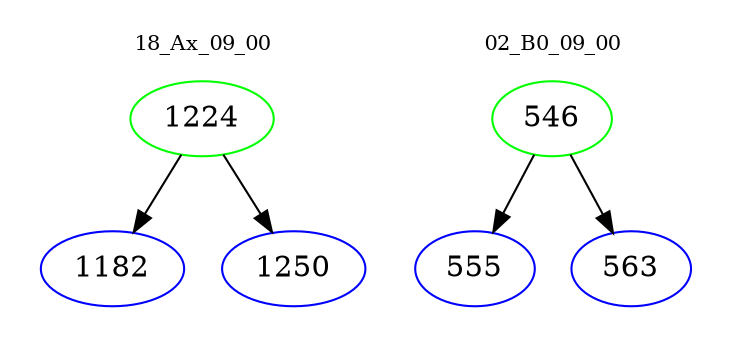 digraph{
subgraph cluster_0 {
color = white
label = "18_Ax_09_00";
fontsize=10;
T0_1224 [label="1224", color="green"]
T0_1224 -> T0_1182 [color="black"]
T0_1182 [label="1182", color="blue"]
T0_1224 -> T0_1250 [color="black"]
T0_1250 [label="1250", color="blue"]
}
subgraph cluster_1 {
color = white
label = "02_B0_09_00";
fontsize=10;
T1_546 [label="546", color="green"]
T1_546 -> T1_555 [color="black"]
T1_555 [label="555", color="blue"]
T1_546 -> T1_563 [color="black"]
T1_563 [label="563", color="blue"]
}
}
